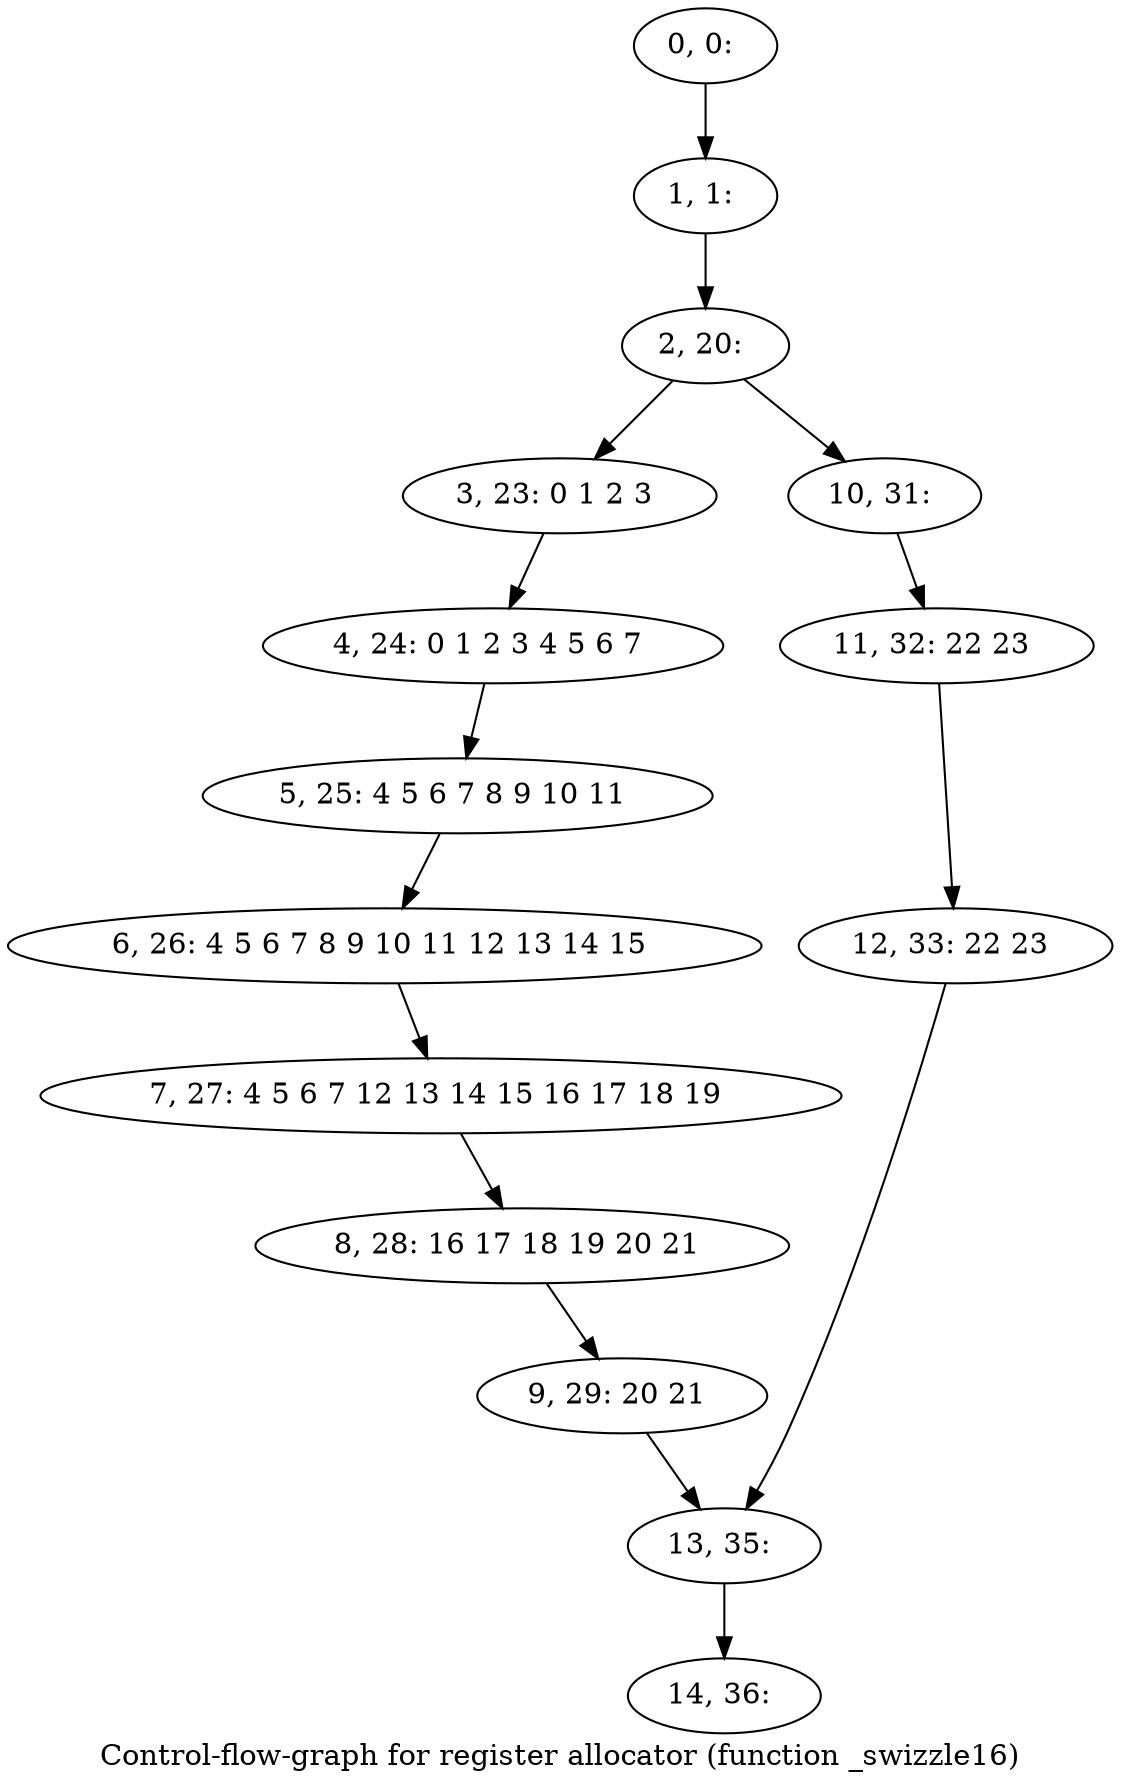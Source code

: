 digraph G {
graph [label="Control-flow-graph for register allocator (function _swizzle16)"]
0[label="0, 0: "];
1[label="1, 1: "];
2[label="2, 20: "];
3[label="3, 23: 0 1 2 3 "];
4[label="4, 24: 0 1 2 3 4 5 6 7 "];
5[label="5, 25: 4 5 6 7 8 9 10 11 "];
6[label="6, 26: 4 5 6 7 8 9 10 11 12 13 14 15 "];
7[label="7, 27: 4 5 6 7 12 13 14 15 16 17 18 19 "];
8[label="8, 28: 16 17 18 19 20 21 "];
9[label="9, 29: 20 21 "];
10[label="10, 31: "];
11[label="11, 32: 22 23 "];
12[label="12, 33: 22 23 "];
13[label="13, 35: "];
14[label="14, 36: "];
0->1 ;
1->2 ;
2->3 ;
2->10 ;
3->4 ;
4->5 ;
5->6 ;
6->7 ;
7->8 ;
8->9 ;
9->13 ;
10->11 ;
11->12 ;
12->13 ;
13->14 ;
}
